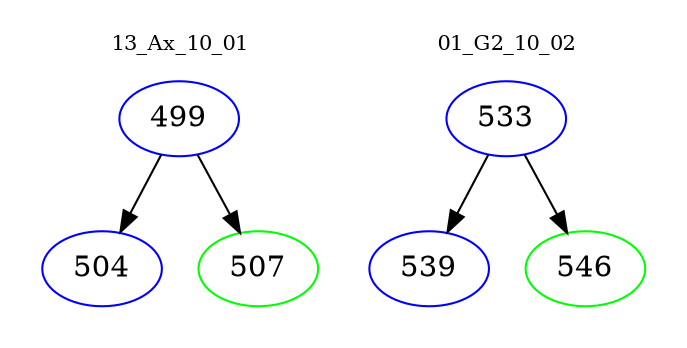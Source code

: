 digraph{
subgraph cluster_0 {
color = white
label = "13_Ax_10_01";
fontsize=10;
T0_499 [label="499", color="blue"]
T0_499 -> T0_504 [color="black"]
T0_504 [label="504", color="blue"]
T0_499 -> T0_507 [color="black"]
T0_507 [label="507", color="green"]
}
subgraph cluster_1 {
color = white
label = "01_G2_10_02";
fontsize=10;
T1_533 [label="533", color="blue"]
T1_533 -> T1_539 [color="black"]
T1_539 [label="539", color="blue"]
T1_533 -> T1_546 [color="black"]
T1_546 [label="546", color="green"]
}
}

